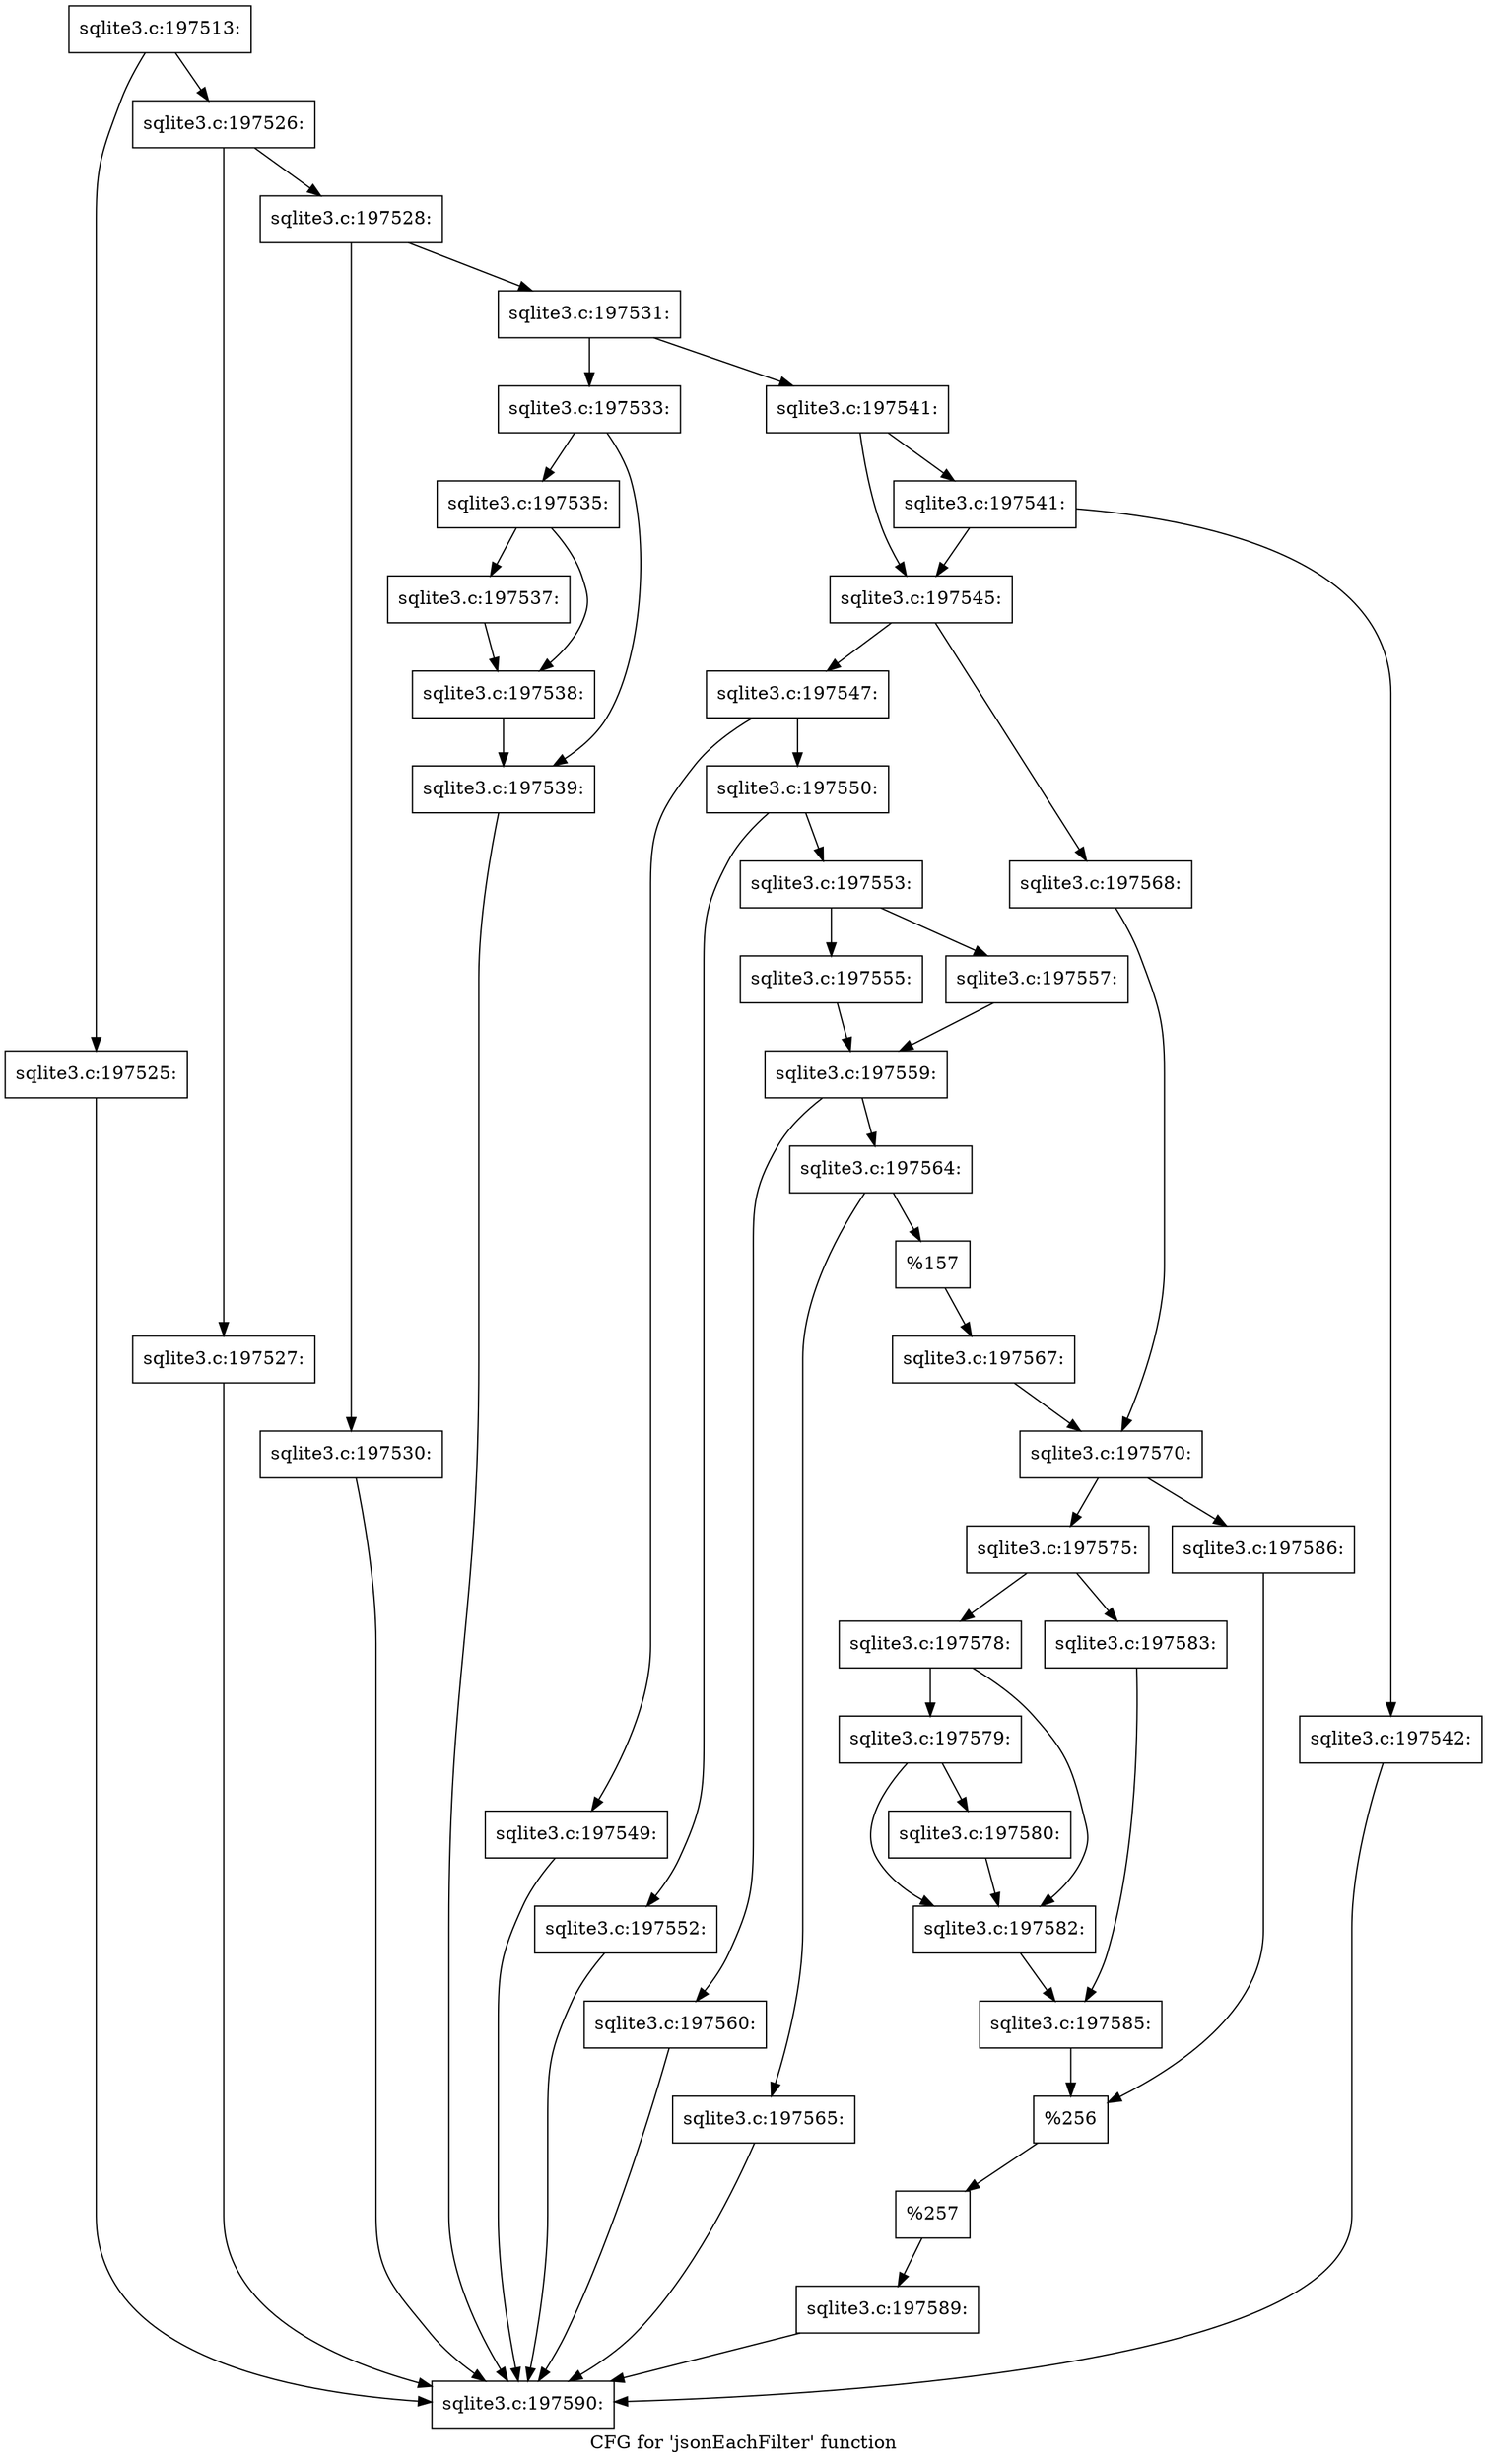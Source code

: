 digraph "CFG for 'jsonEachFilter' function" {
	label="CFG for 'jsonEachFilter' function";

	Node0x55c0fb7afc40 [shape=record,label="{sqlite3.c:197513:}"];
	Node0x55c0fb7afc40 -> Node0x55c0fb7b3620;
	Node0x55c0fb7afc40 -> Node0x55c0fb7b3670;
	Node0x55c0fb7b3620 [shape=record,label="{sqlite3.c:197525:}"];
	Node0x55c0fb7b3620 -> Node0x55c0fb7afdc0;
	Node0x55c0fb7b3670 [shape=record,label="{sqlite3.c:197526:}"];
	Node0x55c0fb7b3670 -> Node0x55c0fb7b3ec0;
	Node0x55c0fb7b3670 -> Node0x55c0fb7b3f10;
	Node0x55c0fb7b3ec0 [shape=record,label="{sqlite3.c:197527:}"];
	Node0x55c0fb7b3ec0 -> Node0x55c0fb7afdc0;
	Node0x55c0fb7b3f10 [shape=record,label="{sqlite3.c:197528:}"];
	Node0x55c0fb7b3f10 -> Node0x55c0fb7b4c90;
	Node0x55c0fb7b3f10 -> Node0x55c0fb7b4ce0;
	Node0x55c0fb7b4c90 [shape=record,label="{sqlite3.c:197530:}"];
	Node0x55c0fb7b4c90 -> Node0x55c0fb7afdc0;
	Node0x55c0fb7b4ce0 [shape=record,label="{sqlite3.c:197531:}"];
	Node0x55c0fb7b4ce0 -> Node0x55c0fb7b5890;
	Node0x55c0fb7b4ce0 -> Node0x55c0fb7b5930;
	Node0x55c0fb7b5890 [shape=record,label="{sqlite3.c:197533:}"];
	Node0x55c0fb7b5890 -> Node0x55c0fb7b6480;
	Node0x55c0fb7b5890 -> Node0x55c0fb7b64d0;
	Node0x55c0fb7b6480 [shape=record,label="{sqlite3.c:197535:}"];
	Node0x55c0fb7b6480 -> Node0x55c0fb7b7410;
	Node0x55c0fb7b6480 -> Node0x55c0fb7b7460;
	Node0x55c0fb7b7410 [shape=record,label="{sqlite3.c:197537:}"];
	Node0x55c0fb7b7410 -> Node0x55c0fb7b7460;
	Node0x55c0fb7b7460 [shape=record,label="{sqlite3.c:197538:}"];
	Node0x55c0fb7b7460 -> Node0x55c0fb7b64d0;
	Node0x55c0fb7b64d0 [shape=record,label="{sqlite3.c:197539:}"];
	Node0x55c0fb7b64d0 -> Node0x55c0fb7afdc0;
	Node0x55c0fb7b5930 [shape=record,label="{sqlite3.c:197541:}"];
	Node0x55c0fb7b5930 -> Node0x55c0fb7b8140;
	Node0x55c0fb7b5930 -> Node0x55c0fb7b80f0;
	Node0x55c0fb7b8140 [shape=record,label="{sqlite3.c:197541:}"];
	Node0x55c0fb7b8140 -> Node0x55c0fb7b8050;
	Node0x55c0fb7b8140 -> Node0x55c0fb7b80f0;
	Node0x55c0fb7b8050 [shape=record,label="{sqlite3.c:197542:}"];
	Node0x55c0fb7b8050 -> Node0x55c0fb7afdc0;
	Node0x55c0fb7b80f0 [shape=record,label="{sqlite3.c:197545:}"];
	Node0x55c0fb7b80f0 -> Node0x55c0fb7b8d70;
	Node0x55c0fb7b80f0 -> Node0x55c0fb7b97e0;
	Node0x55c0fb7b8d70 [shape=record,label="{sqlite3.c:197547:}"];
	Node0x55c0fb7b8d70 -> Node0x55c0fb7ba140;
	Node0x55c0fb7b8d70 -> Node0x55c0fb7ba190;
	Node0x55c0fb7ba140 [shape=record,label="{sqlite3.c:197549:}"];
	Node0x55c0fb7ba140 -> Node0x55c0fb7afdc0;
	Node0x55c0fb7ba190 [shape=record,label="{sqlite3.c:197550:}"];
	Node0x55c0fb7ba190 -> Node0x55c0fb7bace0;
	Node0x55c0fb7ba190 -> Node0x55c0fb7bad30;
	Node0x55c0fb7bace0 [shape=record,label="{sqlite3.c:197552:}"];
	Node0x55c0fb7bace0 -> Node0x55c0fb7afdc0;
	Node0x55c0fb7bad30 [shape=record,label="{sqlite3.c:197553:}"];
	Node0x55c0fb7bad30 -> Node0x55c0fb7bb8e0;
	Node0x55c0fb7bad30 -> Node0x55c0fb7bb980;
	Node0x55c0fb7bb8e0 [shape=record,label="{sqlite3.c:197555:}"];
	Node0x55c0fb7bb8e0 -> Node0x55c0fb7bb930;
	Node0x55c0fb7bb980 [shape=record,label="{sqlite3.c:197557:}"];
	Node0x55c0fb7bb980 -> Node0x55c0fb7bb930;
	Node0x55c0fb7bb930 [shape=record,label="{sqlite3.c:197559:}"];
	Node0x55c0fb7bb930 -> Node0x55c0fb7bc710;
	Node0x55c0fb7bb930 -> Node0x55c0fb7bc9e0;
	Node0x55c0fb7bc710 [shape=record,label="{sqlite3.c:197560:}"];
	Node0x55c0fb7bc710 -> Node0x55c0fb7afdc0;
	Node0x55c0fb7bc9e0 [shape=record,label="{sqlite3.c:197564:}"];
	Node0x55c0fb7bc9e0 -> Node0x55c0fb7bdee0;
	Node0x55c0fb7bc9e0 -> Node0x55c0fb7bdf30;
	Node0x55c0fb7bdee0 [shape=record,label="{sqlite3.c:197565:}"];
	Node0x55c0fb7bdee0 -> Node0x55c0fb7afdc0;
	Node0x55c0fb7bdf30 [shape=record,label="{%157}"];
	Node0x55c0fb7bdf30 -> Node0x55c0fb7bc990;
	Node0x55c0fb7bc990 [shape=record,label="{sqlite3.c:197567:}"];
	Node0x55c0fb7bc990 -> Node0x55c0fb7b9790;
	Node0x55c0fb7b97e0 [shape=record,label="{sqlite3.c:197568:}"];
	Node0x55c0fb7b97e0 -> Node0x55c0fb7b9790;
	Node0x55c0fb7b9790 [shape=record,label="{sqlite3.c:197570:}"];
	Node0x55c0fb7b9790 -> Node0x55c0fb7bfad0;
	Node0x55c0fb7b9790 -> Node0x55c0fb7bfb70;
	Node0x55c0fb7bfad0 [shape=record,label="{sqlite3.c:197575:}"];
	Node0x55c0fb7bfad0 -> Node0x55c0fb7c0c30;
	Node0x55c0fb7bfad0 -> Node0x55c0fb7c0cd0;
	Node0x55c0fb7c0c30 [shape=record,label="{sqlite3.c:197578:}"];
	Node0x55c0fb7c0c30 -> Node0x55c0fb7c2030;
	Node0x55c0fb7c0c30 -> Node0x55c0fb7c1fe0;
	Node0x55c0fb7c2030 [shape=record,label="{sqlite3.c:197579:}"];
	Node0x55c0fb7c2030 -> Node0x55c0fb7c1f90;
	Node0x55c0fb7c2030 -> Node0x55c0fb7c1fe0;
	Node0x55c0fb7c1f90 [shape=record,label="{sqlite3.c:197580:}"];
	Node0x55c0fb7c1f90 -> Node0x55c0fb7c1fe0;
	Node0x55c0fb7c1fe0 [shape=record,label="{sqlite3.c:197582:}"];
	Node0x55c0fb7c1fe0 -> Node0x55c0fb7c0c80;
	Node0x55c0fb7c0cd0 [shape=record,label="{sqlite3.c:197583:}"];
	Node0x55c0fb7c0cd0 -> Node0x55c0fb7c0c80;
	Node0x55c0fb7c0c80 [shape=record,label="{sqlite3.c:197585:}"];
	Node0x55c0fb7c0c80 -> Node0x55c0fb7bfb20;
	Node0x55c0fb7bfb70 [shape=record,label="{sqlite3.c:197586:}"];
	Node0x55c0fb7bfb70 -> Node0x55c0fb7bfb20;
	Node0x55c0fb7bfb20 [shape=record,label="{%256}"];
	Node0x55c0fb7bfb20 -> Node0x55c0fb7b80a0;
	Node0x55c0fb7b80a0 [shape=record,label="{%257}"];
	Node0x55c0fb7b80a0 -> Node0x55c0fb7b58e0;
	Node0x55c0fb7b58e0 [shape=record,label="{sqlite3.c:197589:}"];
	Node0x55c0fb7b58e0 -> Node0x55c0fb7afdc0;
	Node0x55c0fb7afdc0 [shape=record,label="{sqlite3.c:197590:}"];
}
